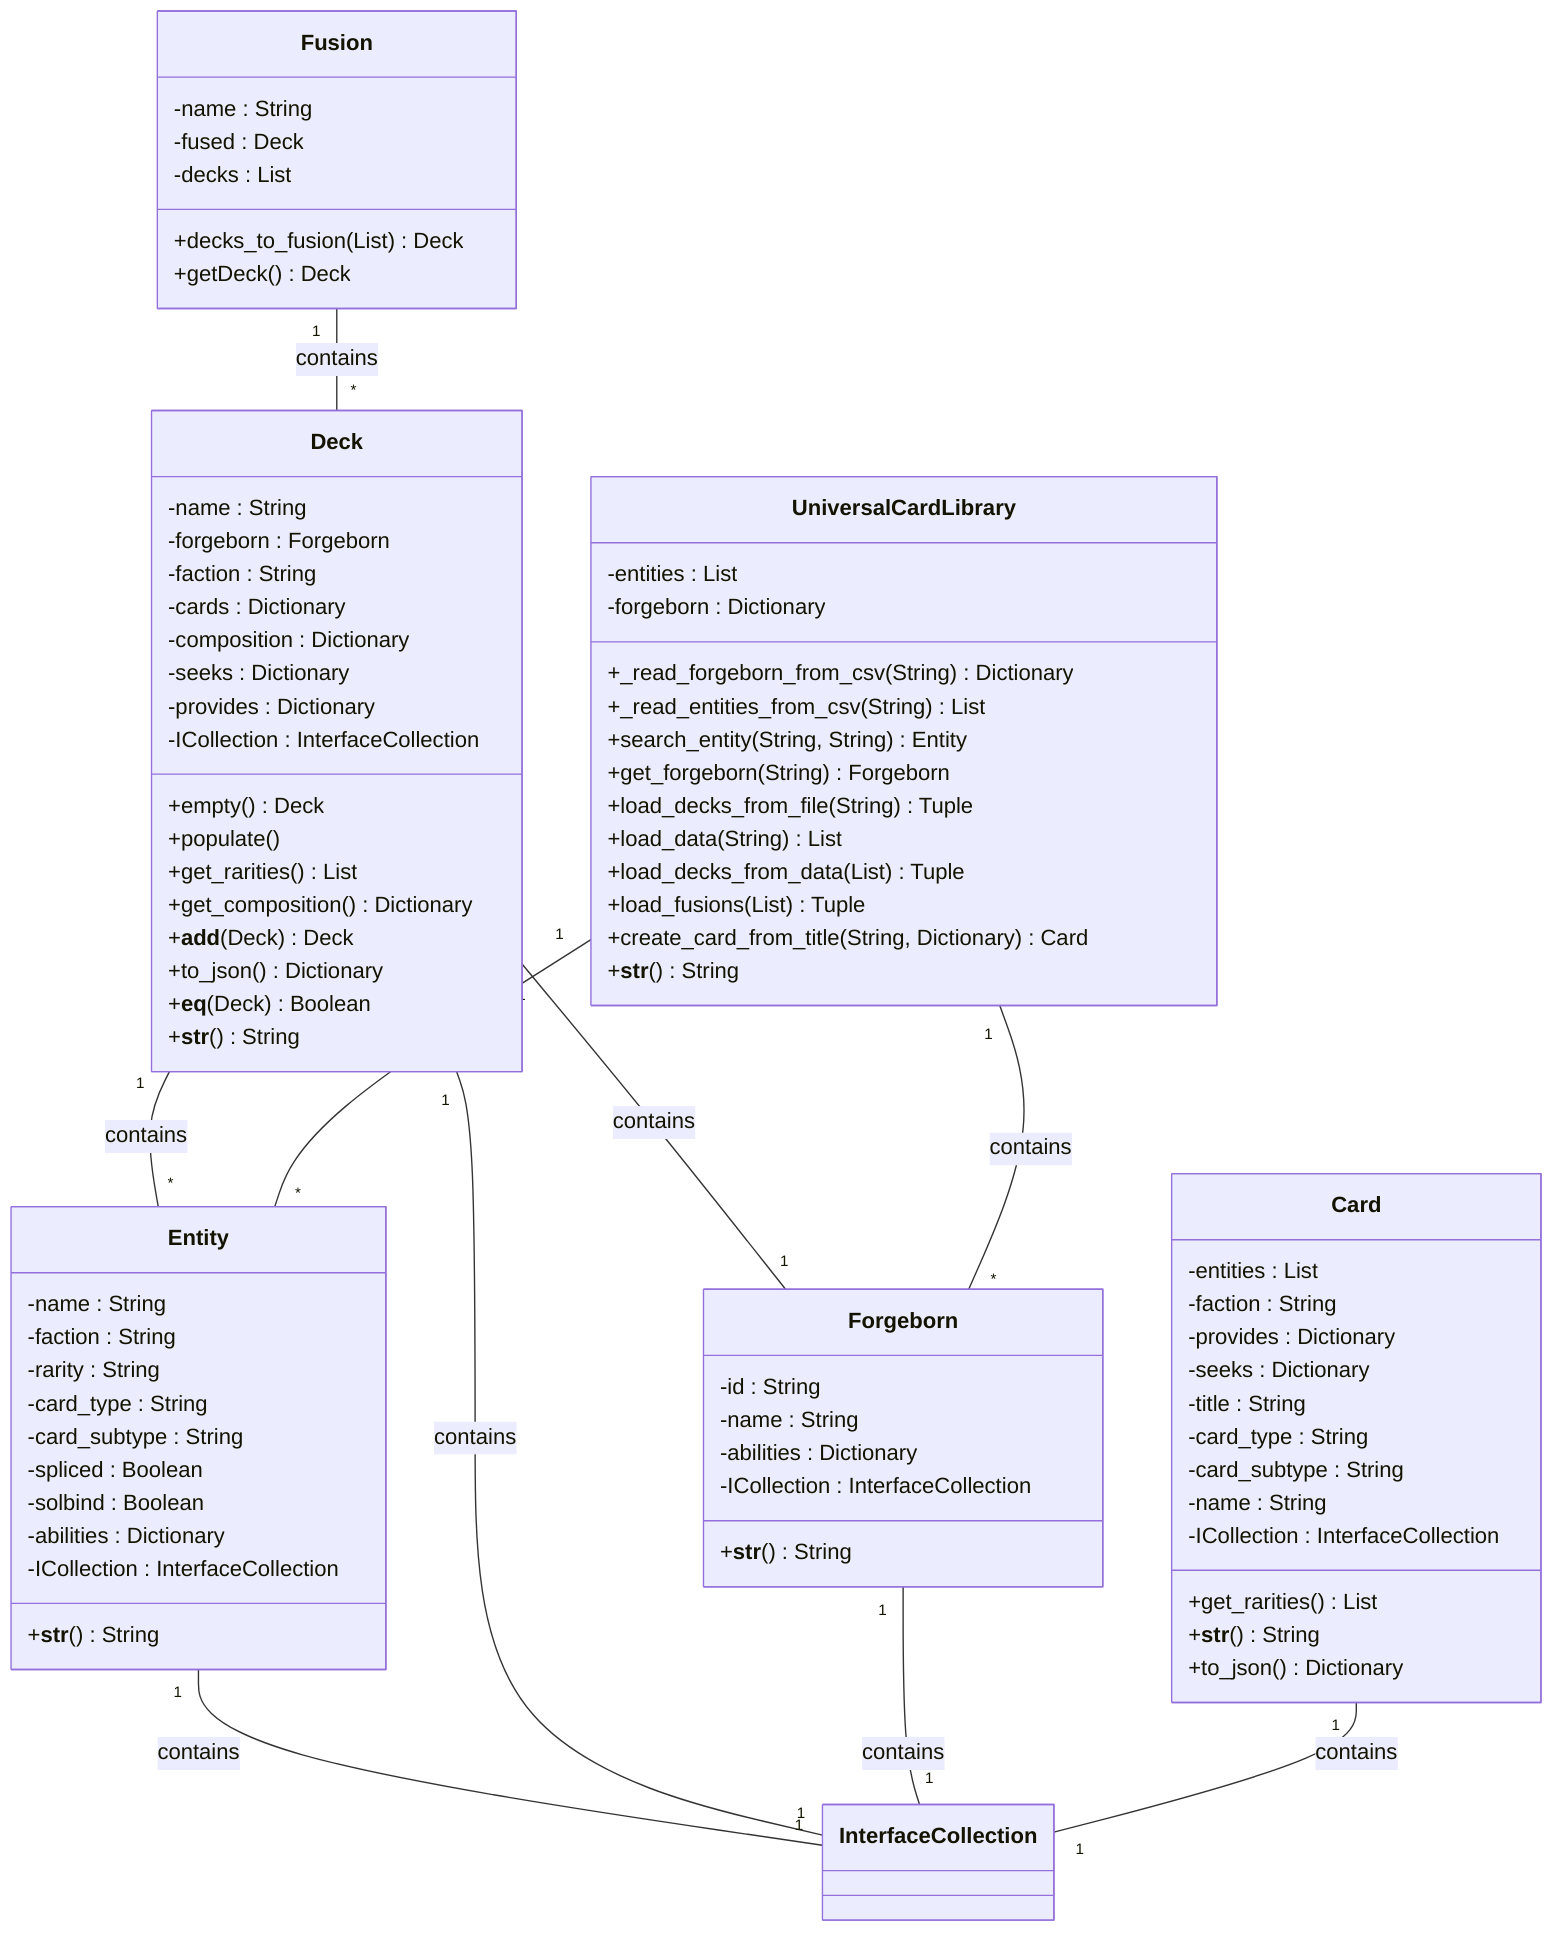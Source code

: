 classDiagram
    class Entity {
      -name : String
      -faction : String
      -rarity : String
      -card_type : String
      -card_subtype : String
      -spliced : Boolean
      -solbind : Boolean
      -abilities : Dictionary
      -ICollection : InterfaceCollection
      +__str__() String
    }

    class Deck {
      -name : String
      -forgeborn : Forgeborn
      -faction : String
      -cards : Dictionary
      -composition : Dictionary
      -seeks : Dictionary
      -provides : Dictionary
      -ICollection : InterfaceCollection
      +empty() Deck
      +populate()
      +get_rarities() List
      +get_composition() Dictionary
      +__add__(Deck) Deck
      +to_json() Dictionary
      +__eq__(Deck) Boolean
      +__str__() String
    }

    class Fusion {
      -name : String
      -fused : Deck
      -decks : List
      +decks_to_fusion(List) Deck
      +getDeck() Deck
    }

    class Forgeborn {
      -id : String
      -name : String
      -abilities : Dictionary
      -ICollection : InterfaceCollection
      +__str__() String
    }

    class Card {
      -entities : List
      -faction : String
      -provides : Dictionary
      -seeks : Dictionary
      -title : String
      -card_type : String
      -card_subtype : String
      -name : String
      -ICollection : InterfaceCollection
      +get_rarities() List
      +__str__() String
      +to_json() Dictionary
    }

    class UniversalCardLibrary {
      -entities : List
      -forgeborn : Dictionary
      +_read_forgeborn_from_csv(String) Dictionary
      +_read_entities_from_csv(String) List
      +search_entity(String, String) Entity
      +get_forgeborn(String) Forgeborn
      +load_decks_from_file(String) Tuple
      +load_data(String) List
      +load_decks_from_data(List) Tuple
      +load_fusions(List) Tuple
      +create_card_from_title(String, Dictionary) Card
      +__str__() String
    }

    Entity "1" -- "1" InterfaceCollection : contains
    Deck "1" -- "1" InterfaceCollection : contains
    Forgeborn "1" -- "1" InterfaceCollection : contains
    Card "1" -- "1" InterfaceCollection : contains

    Deck "1" -- "1" Forgeborn : contains
    Deck "1" -- "*" Entity : contains
    Fusion "1" -- "*" Deck : contains
    UniversalCardLibrary "1" -- "*" Entity : contains
    UniversalCardLibrary "1" -- "*" Forgeborn : contains